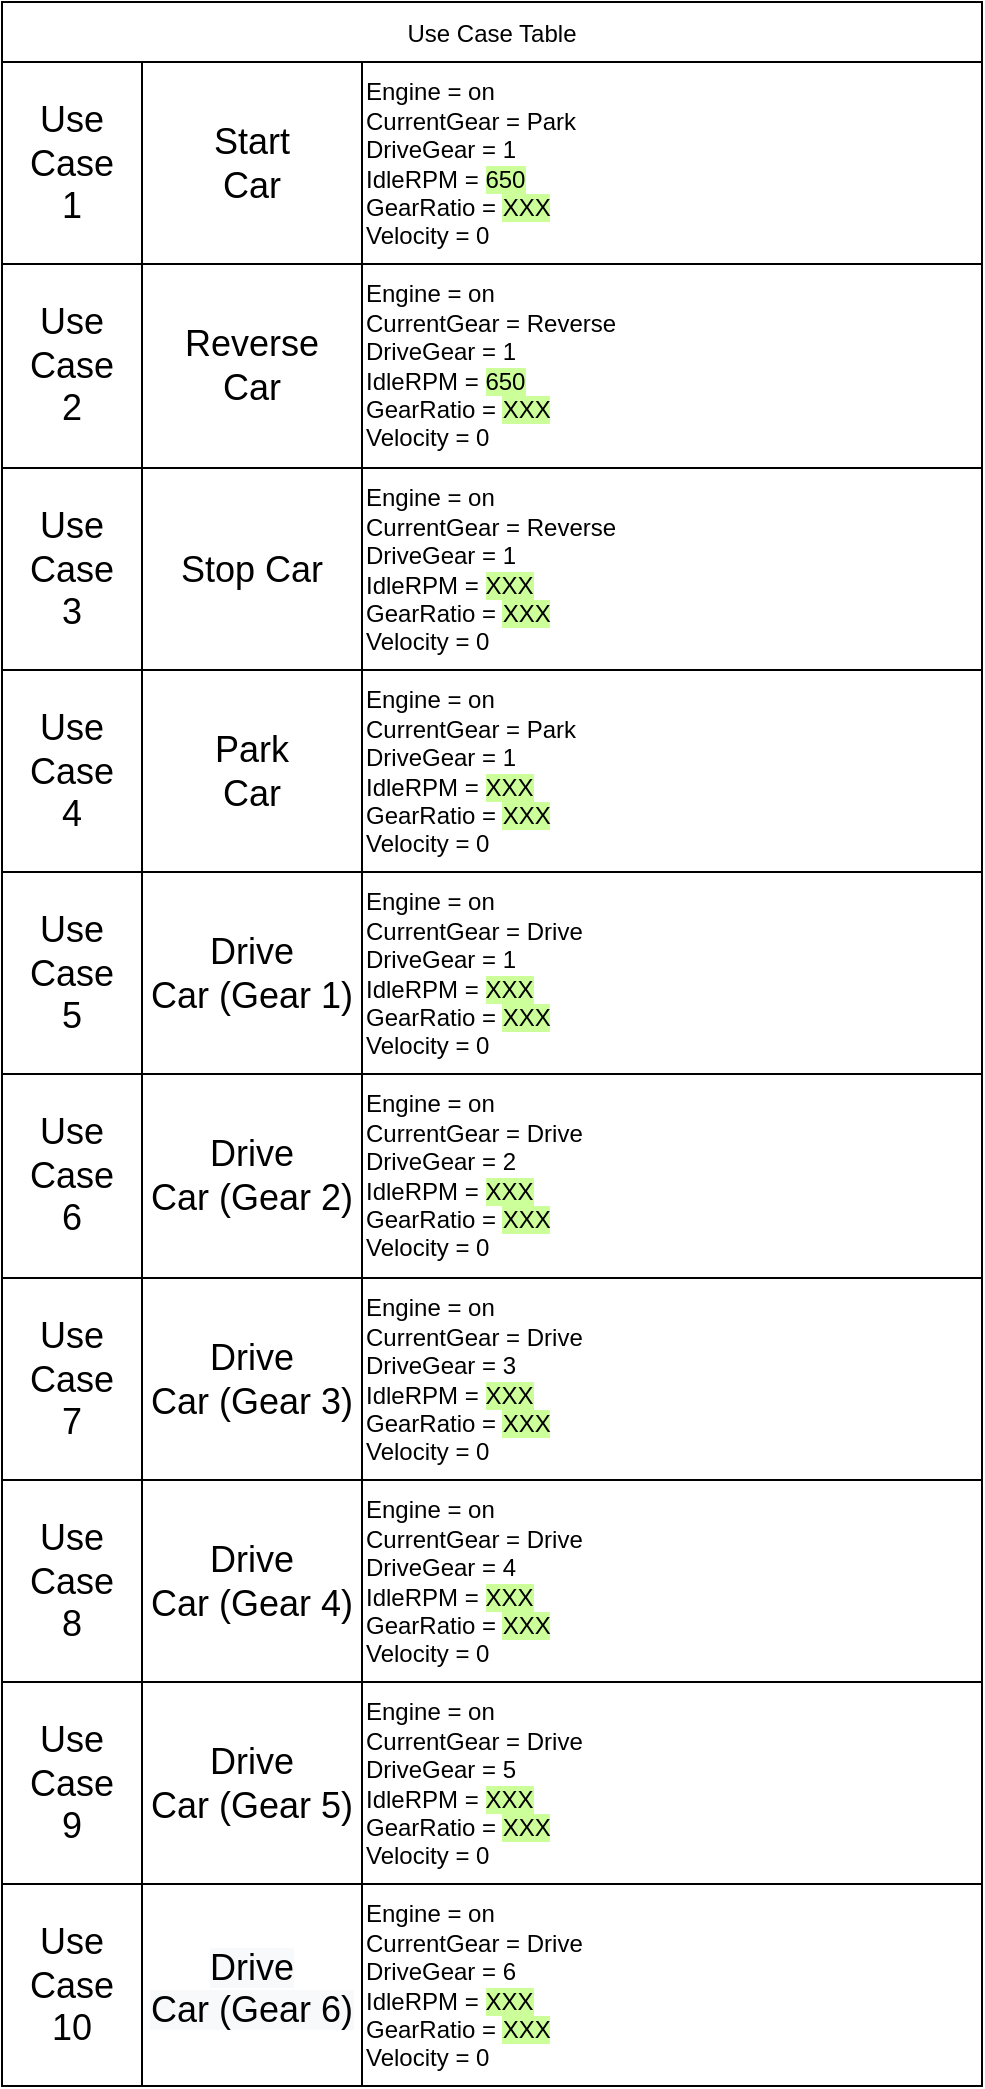 <mxfile version="17.5.0" type="github">
  <diagram id="EMfpHeXSgs2jr42ty03k" name="Page-1">
    <mxGraphModel dx="1141" dy="697" grid="1" gridSize="10" guides="1" tooltips="1" connect="1" arrows="1" fold="1" page="1" pageScale="1" pageWidth="827" pageHeight="1169" math="0" shadow="0">
      <root>
        <mxCell id="0" />
        <mxCell id="1" parent="0" />
        <mxCell id="JX3x0ieXhLv8nkuyuOWl-60" value="Use Case Table" style="shape=table;startSize=30;container=1;collapsible=0;childLayout=tableLayout;" vertex="1" parent="1">
          <mxGeometry x="170" y="10" width="490" height="1042" as="geometry" />
        </mxCell>
        <mxCell id="JX3x0ieXhLv8nkuyuOWl-61" value="" style="shape=tableRow;horizontal=0;startSize=0;swimlaneHead=0;swimlaneBody=0;top=0;left=0;bottom=0;right=0;collapsible=0;dropTarget=0;fillColor=none;points=[[0,0.5],[1,0.5]];portConstraint=eastwest;" vertex="1" parent="JX3x0ieXhLv8nkuyuOWl-60">
          <mxGeometry y="30" width="490" height="101" as="geometry" />
        </mxCell>
        <mxCell id="JX3x0ieXhLv8nkuyuOWl-62" value="&lt;font style=&quot;font-size: 18px&quot;&gt;Use Case&lt;br&gt;1&lt;/font&gt;" style="shape=partialRectangle;html=1;whiteSpace=wrap;connectable=0;overflow=hidden;fillColor=none;top=0;left=0;bottom=0;right=0;pointerEvents=1;" vertex="1" parent="JX3x0ieXhLv8nkuyuOWl-61">
          <mxGeometry width="70" height="101" as="geometry">
            <mxRectangle width="70" height="101" as="alternateBounds" />
          </mxGeometry>
        </mxCell>
        <mxCell id="JX3x0ieXhLv8nkuyuOWl-63" value="&lt;font style=&quot;font-size: 18px&quot;&gt;Start &lt;br&gt;Car&lt;/font&gt;" style="shape=partialRectangle;html=1;whiteSpace=wrap;connectable=0;overflow=hidden;fillColor=none;top=0;left=0;bottom=0;right=0;pointerEvents=1;" vertex="1" parent="JX3x0ieXhLv8nkuyuOWl-61">
          <mxGeometry x="70" width="110" height="101" as="geometry">
            <mxRectangle width="110" height="101" as="alternateBounds" />
          </mxGeometry>
        </mxCell>
        <mxCell id="JX3x0ieXhLv8nkuyuOWl-64" value="Engine = on&lt;br&gt;CurrentGear = Park&lt;br&gt;DriveGear = 1&lt;br&gt;IdleRPM = &lt;span style=&quot;background-color: rgb(204 , 255 , 153)&quot;&gt;650&lt;br&gt;&lt;/span&gt;GearRatio = &lt;span style=&quot;background-color: rgb(204 , 255 , 153)&quot;&gt;XXX&lt;/span&gt;&lt;br&gt;&lt;span style=&quot;background-color: rgb(255 , 255 , 255)&quot;&gt;Velocity = 0&lt;/span&gt;" style="shape=partialRectangle;html=1;whiteSpace=wrap;connectable=0;overflow=hidden;fillColor=none;top=0;left=0;bottom=0;right=0;pointerEvents=1;align=left;" vertex="1" parent="JX3x0ieXhLv8nkuyuOWl-61">
          <mxGeometry x="180" width="310" height="101" as="geometry">
            <mxRectangle width="310" height="101" as="alternateBounds" />
          </mxGeometry>
        </mxCell>
        <mxCell id="JX3x0ieXhLv8nkuyuOWl-65" value="" style="shape=tableRow;horizontal=0;startSize=0;swimlaneHead=0;swimlaneBody=0;top=0;left=0;bottom=0;right=0;collapsible=0;dropTarget=0;fillColor=none;points=[[0,0.5],[1,0.5]];portConstraint=eastwest;" vertex="1" parent="JX3x0ieXhLv8nkuyuOWl-60">
          <mxGeometry y="131" width="490" height="102" as="geometry" />
        </mxCell>
        <mxCell id="JX3x0ieXhLv8nkuyuOWl-66" value="&lt;span style=&quot;font-size: 18px&quot;&gt;Use Case&lt;/span&gt;&lt;br style=&quot;font-size: 18px&quot;&gt;&lt;span style=&quot;font-size: 18px&quot;&gt;2&lt;/span&gt;" style="shape=partialRectangle;html=1;whiteSpace=wrap;connectable=0;overflow=hidden;fillColor=none;top=0;left=0;bottom=0;right=0;pointerEvents=1;" vertex="1" parent="JX3x0ieXhLv8nkuyuOWl-65">
          <mxGeometry width="70" height="102" as="geometry">
            <mxRectangle width="70" height="102" as="alternateBounds" />
          </mxGeometry>
        </mxCell>
        <mxCell id="JX3x0ieXhLv8nkuyuOWl-67" value="&lt;span style=&quot;font-size: 18px&quot;&gt;Reverse&lt;/span&gt;&lt;br style=&quot;font-size: 18px&quot;&gt;&lt;span style=&quot;font-size: 18px&quot;&gt;Car&lt;/span&gt;" style="shape=partialRectangle;html=1;whiteSpace=wrap;connectable=0;overflow=hidden;fillColor=none;top=0;left=0;bottom=0;right=0;pointerEvents=1;" vertex="1" parent="JX3x0ieXhLv8nkuyuOWl-65">
          <mxGeometry x="70" width="110" height="102" as="geometry">
            <mxRectangle width="110" height="102" as="alternateBounds" />
          </mxGeometry>
        </mxCell>
        <mxCell id="JX3x0ieXhLv8nkuyuOWl-68" value="&lt;span&gt;Engine = on&lt;/span&gt;&lt;br&gt;&lt;span&gt;CurrentGear = Reverse&lt;/span&gt;&lt;br&gt;&lt;span&gt;DriveGear = 1&lt;/span&gt;&lt;br&gt;&lt;span&gt;IdleRPM =&amp;nbsp;&lt;/span&gt;&lt;span style=&quot;background-color: rgb(204 , 255 , 153)&quot;&gt;650&lt;br&gt;&lt;/span&gt;GearRatio = &lt;span style=&quot;background-color: rgb(204 , 255 , 153)&quot;&gt;XXX&lt;/span&gt;&lt;br&gt;&lt;span style=&quot;background-color: rgb(255 , 255 , 255)&quot;&gt;Velocity = 0&lt;/span&gt;" style="shape=partialRectangle;html=1;whiteSpace=wrap;connectable=0;overflow=hidden;fillColor=none;top=0;left=0;bottom=0;right=0;pointerEvents=1;align=left;" vertex="1" parent="JX3x0ieXhLv8nkuyuOWl-65">
          <mxGeometry x="180" width="310" height="102" as="geometry">
            <mxRectangle width="310" height="102" as="alternateBounds" />
          </mxGeometry>
        </mxCell>
        <mxCell id="JX3x0ieXhLv8nkuyuOWl-69" value="" style="shape=tableRow;horizontal=0;startSize=0;swimlaneHead=0;swimlaneBody=0;top=0;left=0;bottom=0;right=0;collapsible=0;dropTarget=0;fillColor=none;points=[[0,0.5],[1,0.5]];portConstraint=eastwest;" vertex="1" parent="JX3x0ieXhLv8nkuyuOWl-60">
          <mxGeometry y="233" width="490" height="101" as="geometry" />
        </mxCell>
        <mxCell id="JX3x0ieXhLv8nkuyuOWl-70" value="&lt;span style=&quot;font-size: 18px&quot;&gt;Use Case&lt;/span&gt;&lt;br style=&quot;font-size: 18px&quot;&gt;&lt;span style=&quot;font-size: 18px&quot;&gt;3&lt;/span&gt;" style="shape=partialRectangle;html=1;whiteSpace=wrap;connectable=0;overflow=hidden;fillColor=none;top=0;left=0;bottom=0;right=0;pointerEvents=1;" vertex="1" parent="JX3x0ieXhLv8nkuyuOWl-69">
          <mxGeometry width="70" height="101" as="geometry">
            <mxRectangle width="70" height="101" as="alternateBounds" />
          </mxGeometry>
        </mxCell>
        <mxCell id="JX3x0ieXhLv8nkuyuOWl-71" value="&lt;span style=&quot;font-size: 18px&quot;&gt;Stop Car&lt;/span&gt;" style="shape=partialRectangle;html=1;whiteSpace=wrap;connectable=0;overflow=hidden;fillColor=none;top=0;left=0;bottom=0;right=0;pointerEvents=1;" vertex="1" parent="JX3x0ieXhLv8nkuyuOWl-69">
          <mxGeometry x="70" width="110" height="101" as="geometry">
            <mxRectangle width="110" height="101" as="alternateBounds" />
          </mxGeometry>
        </mxCell>
        <mxCell id="JX3x0ieXhLv8nkuyuOWl-72" value="Engine = on&lt;br&gt;CurrentGear = Reverse&lt;br&gt;DriveGear = 1&lt;br&gt;IdleRPM = &lt;span style=&quot;background-color: rgb(204 , 255 , 153)&quot;&gt;XXX&lt;/span&gt;&lt;span style=&quot;background-color: rgb(204 , 255 , 153)&quot;&gt;&lt;br&gt;&lt;/span&gt;GearRatio =&amp;nbsp;&lt;span style=&quot;background-color: rgb(204 , 255 , 153)&quot;&gt;XXX&lt;/span&gt;&lt;br&gt;&lt;span style=&quot;background-color: rgb(255 , 255 , 255)&quot;&gt;Velocity = 0&lt;/span&gt;" style="shape=partialRectangle;html=1;whiteSpace=wrap;connectable=0;overflow=hidden;fillColor=none;top=0;left=0;bottom=0;right=0;pointerEvents=1;align=left;" vertex="1" parent="JX3x0ieXhLv8nkuyuOWl-69">
          <mxGeometry x="180" width="310" height="101" as="geometry">
            <mxRectangle width="310" height="101" as="alternateBounds" />
          </mxGeometry>
        </mxCell>
        <mxCell id="JX3x0ieXhLv8nkuyuOWl-73" value="" style="shape=tableRow;horizontal=0;startSize=0;swimlaneHead=0;swimlaneBody=0;top=0;left=0;bottom=0;right=0;collapsible=0;dropTarget=0;fillColor=none;points=[[0,0.5],[1,0.5]];portConstraint=eastwest;" vertex="1" parent="JX3x0ieXhLv8nkuyuOWl-60">
          <mxGeometry y="334" width="490" height="101" as="geometry" />
        </mxCell>
        <mxCell id="JX3x0ieXhLv8nkuyuOWl-74" value="&lt;span style=&quot;font-size: 18px&quot;&gt;Use Case&lt;/span&gt;&lt;br style=&quot;font-size: 18px&quot;&gt;&lt;span style=&quot;font-size: 18px&quot;&gt;4&lt;/span&gt;" style="shape=partialRectangle;html=1;whiteSpace=wrap;connectable=0;overflow=hidden;fillColor=none;top=0;left=0;bottom=0;right=0;pointerEvents=1;" vertex="1" parent="JX3x0ieXhLv8nkuyuOWl-73">
          <mxGeometry width="70" height="101" as="geometry">
            <mxRectangle width="70" height="101" as="alternateBounds" />
          </mxGeometry>
        </mxCell>
        <mxCell id="JX3x0ieXhLv8nkuyuOWl-75" value="&lt;span style=&quot;font-size: 18px&quot;&gt;Park&lt;/span&gt;&lt;br style=&quot;font-size: 18px&quot;&gt;&lt;span style=&quot;font-size: 18px&quot;&gt;Car&lt;/span&gt;" style="shape=partialRectangle;html=1;whiteSpace=wrap;connectable=0;overflow=hidden;fillColor=none;top=0;left=0;bottom=0;right=0;pointerEvents=1;" vertex="1" parent="JX3x0ieXhLv8nkuyuOWl-73">
          <mxGeometry x="70" width="110" height="101" as="geometry">
            <mxRectangle width="110" height="101" as="alternateBounds" />
          </mxGeometry>
        </mxCell>
        <mxCell id="JX3x0ieXhLv8nkuyuOWl-76" value="&lt;span&gt;Engine = on&lt;/span&gt;&lt;br&gt;&lt;span&gt;CurrentGear = Park&lt;/span&gt;&lt;br&gt;&lt;span&gt;DriveGear = 1&lt;/span&gt;&lt;br&gt;&lt;span&gt;IdleRPM =&amp;nbsp;&lt;/span&gt;&lt;span style=&quot;background-color: rgb(204 , 255 , 153)&quot;&gt;XXX&lt;br&gt;&lt;/span&gt;&lt;span&gt;GearRatio =&amp;nbsp;&lt;/span&gt;&lt;span style=&quot;background-color: rgb(204 , 255 , 153)&quot;&gt;XXX&lt;/span&gt;&lt;br&gt;&lt;span style=&quot;background-color: rgb(255 , 255 , 255)&quot;&gt;Velocity = 0&lt;/span&gt;" style="shape=partialRectangle;html=1;whiteSpace=wrap;connectable=0;overflow=hidden;fillColor=none;top=0;left=0;bottom=0;right=0;pointerEvents=1;align=left;" vertex="1" parent="JX3x0ieXhLv8nkuyuOWl-73">
          <mxGeometry x="180" width="310" height="101" as="geometry">
            <mxRectangle width="310" height="101" as="alternateBounds" />
          </mxGeometry>
        </mxCell>
        <mxCell id="JX3x0ieXhLv8nkuyuOWl-77" value="" style="shape=tableRow;horizontal=0;startSize=0;swimlaneHead=0;swimlaneBody=0;top=0;left=0;bottom=0;right=0;collapsible=0;dropTarget=0;fillColor=none;points=[[0,0.5],[1,0.5]];portConstraint=eastwest;" vertex="1" parent="JX3x0ieXhLv8nkuyuOWl-60">
          <mxGeometry y="435" width="490" height="101" as="geometry" />
        </mxCell>
        <mxCell id="JX3x0ieXhLv8nkuyuOWl-78" value="&lt;span style=&quot;font-size: 18px&quot;&gt;Use Case&lt;/span&gt;&lt;br style=&quot;font-size: 18px&quot;&gt;&lt;span style=&quot;font-size: 18px&quot;&gt;5&lt;/span&gt;" style="shape=partialRectangle;html=1;whiteSpace=wrap;connectable=0;overflow=hidden;fillColor=none;top=0;left=0;bottom=0;right=0;pointerEvents=1;" vertex="1" parent="JX3x0ieXhLv8nkuyuOWl-77">
          <mxGeometry width="70" height="101" as="geometry">
            <mxRectangle width="70" height="101" as="alternateBounds" />
          </mxGeometry>
        </mxCell>
        <mxCell id="JX3x0ieXhLv8nkuyuOWl-79" value="&lt;span style=&quot;font-size: 18px&quot;&gt;Drive&lt;/span&gt;&lt;br style=&quot;font-size: 18px&quot;&gt;&lt;span style=&quot;font-size: 18px&quot;&gt;Car (Gear 1)&lt;/span&gt;" style="shape=partialRectangle;html=1;whiteSpace=wrap;connectable=0;overflow=hidden;fillColor=none;top=0;left=0;bottom=0;right=0;pointerEvents=1;" vertex="1" parent="JX3x0ieXhLv8nkuyuOWl-77">
          <mxGeometry x="70" width="110" height="101" as="geometry">
            <mxRectangle width="110" height="101" as="alternateBounds" />
          </mxGeometry>
        </mxCell>
        <mxCell id="JX3x0ieXhLv8nkuyuOWl-80" value="&lt;span&gt;Engine = on&lt;/span&gt;&lt;br&gt;&lt;span&gt;CurrentGear = Drive&lt;/span&gt;&lt;br&gt;&lt;span&gt;DriveGear = 1&lt;/span&gt;&lt;br&gt;&lt;span&gt;IdleRPM =&amp;nbsp;&lt;/span&gt;&lt;span style=&quot;background-color: rgb(204 , 255 , 153)&quot;&gt;XXX&lt;br&gt;&lt;/span&gt;&lt;span&gt;GearRatio =&amp;nbsp;&lt;/span&gt;&lt;span style=&quot;background-color: rgb(204 , 255 , 153)&quot;&gt;XXX&lt;/span&gt;&lt;br&gt;&lt;span style=&quot;background-color: rgb(255 , 255 , 255)&quot;&gt;Velocity = 0&lt;/span&gt;" style="shape=partialRectangle;html=1;whiteSpace=wrap;connectable=0;overflow=hidden;fillColor=none;top=0;left=0;bottom=0;right=0;pointerEvents=1;align=left;" vertex="1" parent="JX3x0ieXhLv8nkuyuOWl-77">
          <mxGeometry x="180" width="310" height="101" as="geometry">
            <mxRectangle width="310" height="101" as="alternateBounds" />
          </mxGeometry>
        </mxCell>
        <mxCell id="JX3x0ieXhLv8nkuyuOWl-81" value="" style="shape=tableRow;horizontal=0;startSize=0;swimlaneHead=0;swimlaneBody=0;top=0;left=0;bottom=0;right=0;collapsible=0;dropTarget=0;fillColor=none;points=[[0,0.5],[1,0.5]];portConstraint=eastwest;" vertex="1" parent="JX3x0ieXhLv8nkuyuOWl-60">
          <mxGeometry y="536" width="490" height="102" as="geometry" />
        </mxCell>
        <mxCell id="JX3x0ieXhLv8nkuyuOWl-82" value="&lt;span style=&quot;font-size: 18px&quot;&gt;Use Case&lt;/span&gt;&lt;br style=&quot;font-size: 18px&quot;&gt;&lt;span style=&quot;font-size: 18px&quot;&gt;6&lt;/span&gt;" style="shape=partialRectangle;html=1;whiteSpace=wrap;connectable=0;overflow=hidden;fillColor=none;top=0;left=0;bottom=0;right=0;pointerEvents=1;" vertex="1" parent="JX3x0ieXhLv8nkuyuOWl-81">
          <mxGeometry width="70" height="102" as="geometry">
            <mxRectangle width="70" height="102" as="alternateBounds" />
          </mxGeometry>
        </mxCell>
        <mxCell id="JX3x0ieXhLv8nkuyuOWl-83" value="&lt;span style=&quot;font-size: 18px&quot;&gt;Drive&lt;/span&gt;&lt;br style=&quot;font-size: 18px&quot;&gt;&lt;span style=&quot;font-size: 18px&quot;&gt;Car (Gear 2)&lt;/span&gt;" style="shape=partialRectangle;html=1;whiteSpace=wrap;connectable=0;overflow=hidden;fillColor=none;top=0;left=0;bottom=0;right=0;pointerEvents=1;" vertex="1" parent="JX3x0ieXhLv8nkuyuOWl-81">
          <mxGeometry x="70" width="110" height="102" as="geometry">
            <mxRectangle width="110" height="102" as="alternateBounds" />
          </mxGeometry>
        </mxCell>
        <mxCell id="JX3x0ieXhLv8nkuyuOWl-84" value="Engine = on&lt;br&gt;CurrentGear = Drive&lt;br&gt;DriveGear = 2&lt;br&gt;IdleRPM =&amp;nbsp;&lt;span style=&quot;background-color: rgb(204 , 255 , 153)&quot;&gt;XXX&lt;br&gt;&lt;/span&gt;GearRatio =&amp;nbsp;&lt;span style=&quot;background-color: rgb(204 , 255 , 153)&quot;&gt;XXX&lt;/span&gt;&lt;br&gt;&lt;span style=&quot;background-color: rgb(255 , 255 , 255)&quot;&gt;Velocity = 0&lt;/span&gt;" style="shape=partialRectangle;html=1;whiteSpace=wrap;connectable=0;overflow=hidden;fillColor=none;top=0;left=0;bottom=0;right=0;pointerEvents=1;align=left;" vertex="1" parent="JX3x0ieXhLv8nkuyuOWl-81">
          <mxGeometry x="180" width="310" height="102" as="geometry">
            <mxRectangle width="310" height="102" as="alternateBounds" />
          </mxGeometry>
        </mxCell>
        <mxCell id="JX3x0ieXhLv8nkuyuOWl-85" value="" style="shape=tableRow;horizontal=0;startSize=0;swimlaneHead=0;swimlaneBody=0;top=0;left=0;bottom=0;right=0;collapsible=0;dropTarget=0;fillColor=none;points=[[0,0.5],[1,0.5]];portConstraint=eastwest;" vertex="1" parent="JX3x0ieXhLv8nkuyuOWl-60">
          <mxGeometry y="638" width="490" height="101" as="geometry" />
        </mxCell>
        <mxCell id="JX3x0ieXhLv8nkuyuOWl-86" value="&lt;span style=&quot;font-size: 18px&quot;&gt;Use Case&lt;/span&gt;&lt;br style=&quot;font-size: 18px&quot;&gt;&lt;span style=&quot;font-size: 18px&quot;&gt;7&lt;/span&gt;" style="shape=partialRectangle;html=1;whiteSpace=wrap;connectable=0;overflow=hidden;fillColor=none;top=0;left=0;bottom=0;right=0;pointerEvents=1;" vertex="1" parent="JX3x0ieXhLv8nkuyuOWl-85">
          <mxGeometry width="70" height="101" as="geometry">
            <mxRectangle width="70" height="101" as="alternateBounds" />
          </mxGeometry>
        </mxCell>
        <mxCell id="JX3x0ieXhLv8nkuyuOWl-87" value="&lt;span style=&quot;font-size: 18px&quot;&gt;Drive&lt;/span&gt;&lt;br style=&quot;font-size: 18px&quot;&gt;&lt;span style=&quot;font-size: 18px&quot;&gt;Car (Gear 3)&lt;/span&gt;" style="shape=partialRectangle;html=1;whiteSpace=wrap;connectable=0;overflow=hidden;fillColor=none;top=0;left=0;bottom=0;right=0;pointerEvents=1;" vertex="1" parent="JX3x0ieXhLv8nkuyuOWl-85">
          <mxGeometry x="70" width="110" height="101" as="geometry">
            <mxRectangle width="110" height="101" as="alternateBounds" />
          </mxGeometry>
        </mxCell>
        <mxCell id="JX3x0ieXhLv8nkuyuOWl-88" value="Engine = on&lt;br&gt;CurrentGear = Drive&lt;br&gt;DriveGear = 3&lt;br&gt;IdleRPM =&amp;nbsp;&lt;span style=&quot;background-color: rgb(204 , 255 , 153)&quot;&gt;XXX&lt;br&gt;&lt;/span&gt;GearRatio =&amp;nbsp;&lt;span style=&quot;background-color: rgb(204 , 255 , 153)&quot;&gt;XXX&lt;/span&gt;&lt;br&gt;&lt;span style=&quot;background-color: rgb(255 , 255 , 255)&quot;&gt;Velocity = 0&lt;/span&gt;" style="shape=partialRectangle;html=1;whiteSpace=wrap;connectable=0;overflow=hidden;fillColor=none;top=0;left=0;bottom=0;right=0;pointerEvents=1;align=left;" vertex="1" parent="JX3x0ieXhLv8nkuyuOWl-85">
          <mxGeometry x="180" width="310" height="101" as="geometry">
            <mxRectangle width="310" height="101" as="alternateBounds" />
          </mxGeometry>
        </mxCell>
        <mxCell id="JX3x0ieXhLv8nkuyuOWl-89" value="" style="shape=tableRow;horizontal=0;startSize=0;swimlaneHead=0;swimlaneBody=0;top=0;left=0;bottom=0;right=0;collapsible=0;dropTarget=0;fillColor=none;points=[[0,0.5],[1,0.5]];portConstraint=eastwest;" vertex="1" parent="JX3x0ieXhLv8nkuyuOWl-60">
          <mxGeometry y="739" width="490" height="101" as="geometry" />
        </mxCell>
        <mxCell id="JX3x0ieXhLv8nkuyuOWl-90" value="&lt;span style=&quot;font-size: 18px&quot;&gt;Use Case&lt;/span&gt;&lt;br style=&quot;font-size: 18px&quot;&gt;&lt;span style=&quot;font-size: 18px&quot;&gt;8&lt;/span&gt;" style="shape=partialRectangle;html=1;whiteSpace=wrap;connectable=0;overflow=hidden;fillColor=none;top=0;left=0;bottom=0;right=0;pointerEvents=1;" vertex="1" parent="JX3x0ieXhLv8nkuyuOWl-89">
          <mxGeometry width="70" height="101" as="geometry">
            <mxRectangle width="70" height="101" as="alternateBounds" />
          </mxGeometry>
        </mxCell>
        <mxCell id="JX3x0ieXhLv8nkuyuOWl-91" value="&lt;span style=&quot;font-size: 18px&quot;&gt;Drive&lt;/span&gt;&lt;br style=&quot;font-size: 18px&quot;&gt;&lt;span style=&quot;font-size: 18px&quot;&gt;Car (Gear 4)&lt;/span&gt;" style="shape=partialRectangle;html=1;whiteSpace=wrap;connectable=0;overflow=hidden;fillColor=none;top=0;left=0;bottom=0;right=0;pointerEvents=1;" vertex="1" parent="JX3x0ieXhLv8nkuyuOWl-89">
          <mxGeometry x="70" width="110" height="101" as="geometry">
            <mxRectangle width="110" height="101" as="alternateBounds" />
          </mxGeometry>
        </mxCell>
        <mxCell id="JX3x0ieXhLv8nkuyuOWl-92" value="Engine = on&lt;br&gt;CurrentGear = Drive&lt;br&gt;DriveGear = 4&lt;br&gt;IdleRPM =&amp;nbsp;&lt;span style=&quot;background-color: rgb(204 , 255 , 153)&quot;&gt;XXX&lt;br&gt;&lt;/span&gt;GearRatio =&amp;nbsp;&lt;span style=&quot;background-color: rgb(204 , 255 , 153)&quot;&gt;XXX&lt;/span&gt;&lt;br&gt;&lt;span style=&quot;background-color: rgb(255 , 255 , 255)&quot;&gt;Velocity = 0&lt;/span&gt;" style="shape=partialRectangle;html=1;whiteSpace=wrap;connectable=0;overflow=hidden;fillColor=none;top=0;left=0;bottom=0;right=0;pointerEvents=1;align=left;" vertex="1" parent="JX3x0ieXhLv8nkuyuOWl-89">
          <mxGeometry x="180" width="310" height="101" as="geometry">
            <mxRectangle width="310" height="101" as="alternateBounds" />
          </mxGeometry>
        </mxCell>
        <mxCell id="JX3x0ieXhLv8nkuyuOWl-95" style="shape=tableRow;horizontal=0;startSize=0;swimlaneHead=0;swimlaneBody=0;top=0;left=0;bottom=0;right=0;collapsible=0;dropTarget=0;fillColor=none;points=[[0,0.5],[1,0.5]];portConstraint=eastwest;" vertex="1" parent="JX3x0ieXhLv8nkuyuOWl-60">
          <mxGeometry y="840" width="490" height="101" as="geometry" />
        </mxCell>
        <mxCell id="JX3x0ieXhLv8nkuyuOWl-96" value="&lt;span style=&quot;font-size: 18px&quot;&gt;Use Case&lt;/span&gt;&lt;br style=&quot;font-size: 18px&quot;&gt;&lt;span style=&quot;font-size: 18px&quot;&gt;9&lt;/span&gt;" style="shape=partialRectangle;html=1;whiteSpace=wrap;connectable=0;overflow=hidden;fillColor=none;top=0;left=0;bottom=0;right=0;pointerEvents=1;" vertex="1" parent="JX3x0ieXhLv8nkuyuOWl-95">
          <mxGeometry width="70" height="101" as="geometry">
            <mxRectangle width="70" height="101" as="alternateBounds" />
          </mxGeometry>
        </mxCell>
        <mxCell id="JX3x0ieXhLv8nkuyuOWl-97" value="&lt;span style=&quot;font-size: 18px&quot;&gt;Drive&lt;/span&gt;&lt;br style=&quot;font-size: 18px&quot;&gt;&lt;span style=&quot;font-size: 18px&quot;&gt;Car (Gear 5)&lt;/span&gt;" style="shape=partialRectangle;html=1;whiteSpace=wrap;connectable=0;overflow=hidden;fillColor=none;top=0;left=0;bottom=0;right=0;pointerEvents=1;" vertex="1" parent="JX3x0ieXhLv8nkuyuOWl-95">
          <mxGeometry x="70" width="110" height="101" as="geometry">
            <mxRectangle width="110" height="101" as="alternateBounds" />
          </mxGeometry>
        </mxCell>
        <mxCell id="JX3x0ieXhLv8nkuyuOWl-98" value="Engine = on&lt;br&gt;CurrentGear = Drive&lt;br&gt;DriveGear = 5&lt;br&gt;IdleRPM =&amp;nbsp;&lt;span style=&quot;background-color: rgb(204 , 255 , 153)&quot;&gt;XXX&lt;br&gt;&lt;/span&gt;GearRatio =&amp;nbsp;&lt;span style=&quot;background-color: rgb(204 , 255 , 153)&quot;&gt;XXX&lt;/span&gt;&lt;br&gt;&lt;span style=&quot;background-color: rgb(255 , 255 , 255)&quot;&gt;Velocity = 0&lt;/span&gt;" style="shape=partialRectangle;html=1;whiteSpace=wrap;connectable=0;overflow=hidden;fillColor=none;top=0;left=0;bottom=0;right=0;pointerEvents=1;align=left;" vertex="1" parent="JX3x0ieXhLv8nkuyuOWl-95">
          <mxGeometry x="180" width="310" height="101" as="geometry">
            <mxRectangle width="310" height="101" as="alternateBounds" />
          </mxGeometry>
        </mxCell>
        <mxCell id="JX3x0ieXhLv8nkuyuOWl-99" style="shape=tableRow;horizontal=0;startSize=0;swimlaneHead=0;swimlaneBody=0;top=0;left=0;bottom=0;right=0;collapsible=0;dropTarget=0;fillColor=none;points=[[0,0.5],[1,0.5]];portConstraint=eastwest;" vertex="1" parent="JX3x0ieXhLv8nkuyuOWl-60">
          <mxGeometry y="941" width="490" height="101" as="geometry" />
        </mxCell>
        <mxCell id="JX3x0ieXhLv8nkuyuOWl-100" value="&lt;span style=&quot;font-size: 18px&quot;&gt;Use Case&lt;/span&gt;&lt;br style=&quot;font-size: 18px&quot;&gt;&lt;span style=&quot;font-size: 18px&quot;&gt;10&lt;/span&gt;" style="shape=partialRectangle;html=1;whiteSpace=wrap;connectable=0;overflow=hidden;fillColor=none;top=0;left=0;bottom=0;right=0;pointerEvents=1;" vertex="1" parent="JX3x0ieXhLv8nkuyuOWl-99">
          <mxGeometry width="70" height="101" as="geometry">
            <mxRectangle width="70" height="101" as="alternateBounds" />
          </mxGeometry>
        </mxCell>
        <mxCell id="JX3x0ieXhLv8nkuyuOWl-101" value="&#xa;&#xa;&lt;span style=&quot;color: rgb(0, 0, 0); font-family: helvetica; font-style: normal; font-weight: 400; letter-spacing: normal; text-align: center; text-indent: 0px; text-transform: none; word-spacing: 0px; background-color: rgb(248, 249, 250); font-size: 18px;&quot;&gt;Drive&lt;/span&gt;&lt;br style=&quot;color: rgb(0, 0, 0); font-family: helvetica; font-style: normal; font-weight: 400; letter-spacing: normal; text-align: center; text-indent: 0px; text-transform: none; word-spacing: 0px; background-color: rgb(248, 249, 250); font-size: 18px;&quot;&gt;&lt;span style=&quot;color: rgb(0, 0, 0); font-family: helvetica; font-style: normal; font-weight: 400; letter-spacing: normal; text-align: center; text-indent: 0px; text-transform: none; word-spacing: 0px; background-color: rgb(248, 249, 250); font-size: 18px;&quot;&gt;Car (Gear 6)&lt;/span&gt;&#xa;&#xa;" style="shape=partialRectangle;html=1;whiteSpace=wrap;connectable=0;overflow=hidden;fillColor=none;top=0;left=0;bottom=0;right=0;pointerEvents=1;" vertex="1" parent="JX3x0ieXhLv8nkuyuOWl-99">
          <mxGeometry x="70" width="110" height="101" as="geometry">
            <mxRectangle width="110" height="101" as="alternateBounds" />
          </mxGeometry>
        </mxCell>
        <mxCell id="JX3x0ieXhLv8nkuyuOWl-102" value="Engine = on&lt;br&gt;CurrentGear = Drive&lt;br&gt;DriveGear = 6&lt;br&gt;IdleRPM =&amp;nbsp;&lt;span style=&quot;background-color: rgb(204 , 255 , 153)&quot;&gt;XXX&lt;br&gt;&lt;/span&gt;GearRatio =&amp;nbsp;&lt;span style=&quot;background-color: rgb(204 , 255 , 153)&quot;&gt;XXX&lt;/span&gt;&lt;br&gt;&lt;span style=&quot;background-color: rgb(255 , 255 , 255)&quot;&gt;Velocity = 0&lt;/span&gt;" style="shape=partialRectangle;html=1;whiteSpace=wrap;connectable=0;overflow=hidden;fillColor=none;top=0;left=0;bottom=0;right=0;pointerEvents=1;align=left;" vertex="1" parent="JX3x0ieXhLv8nkuyuOWl-99">
          <mxGeometry x="180" width="310" height="101" as="geometry">
            <mxRectangle width="310" height="101" as="alternateBounds" />
          </mxGeometry>
        </mxCell>
      </root>
    </mxGraphModel>
  </diagram>
</mxfile>
